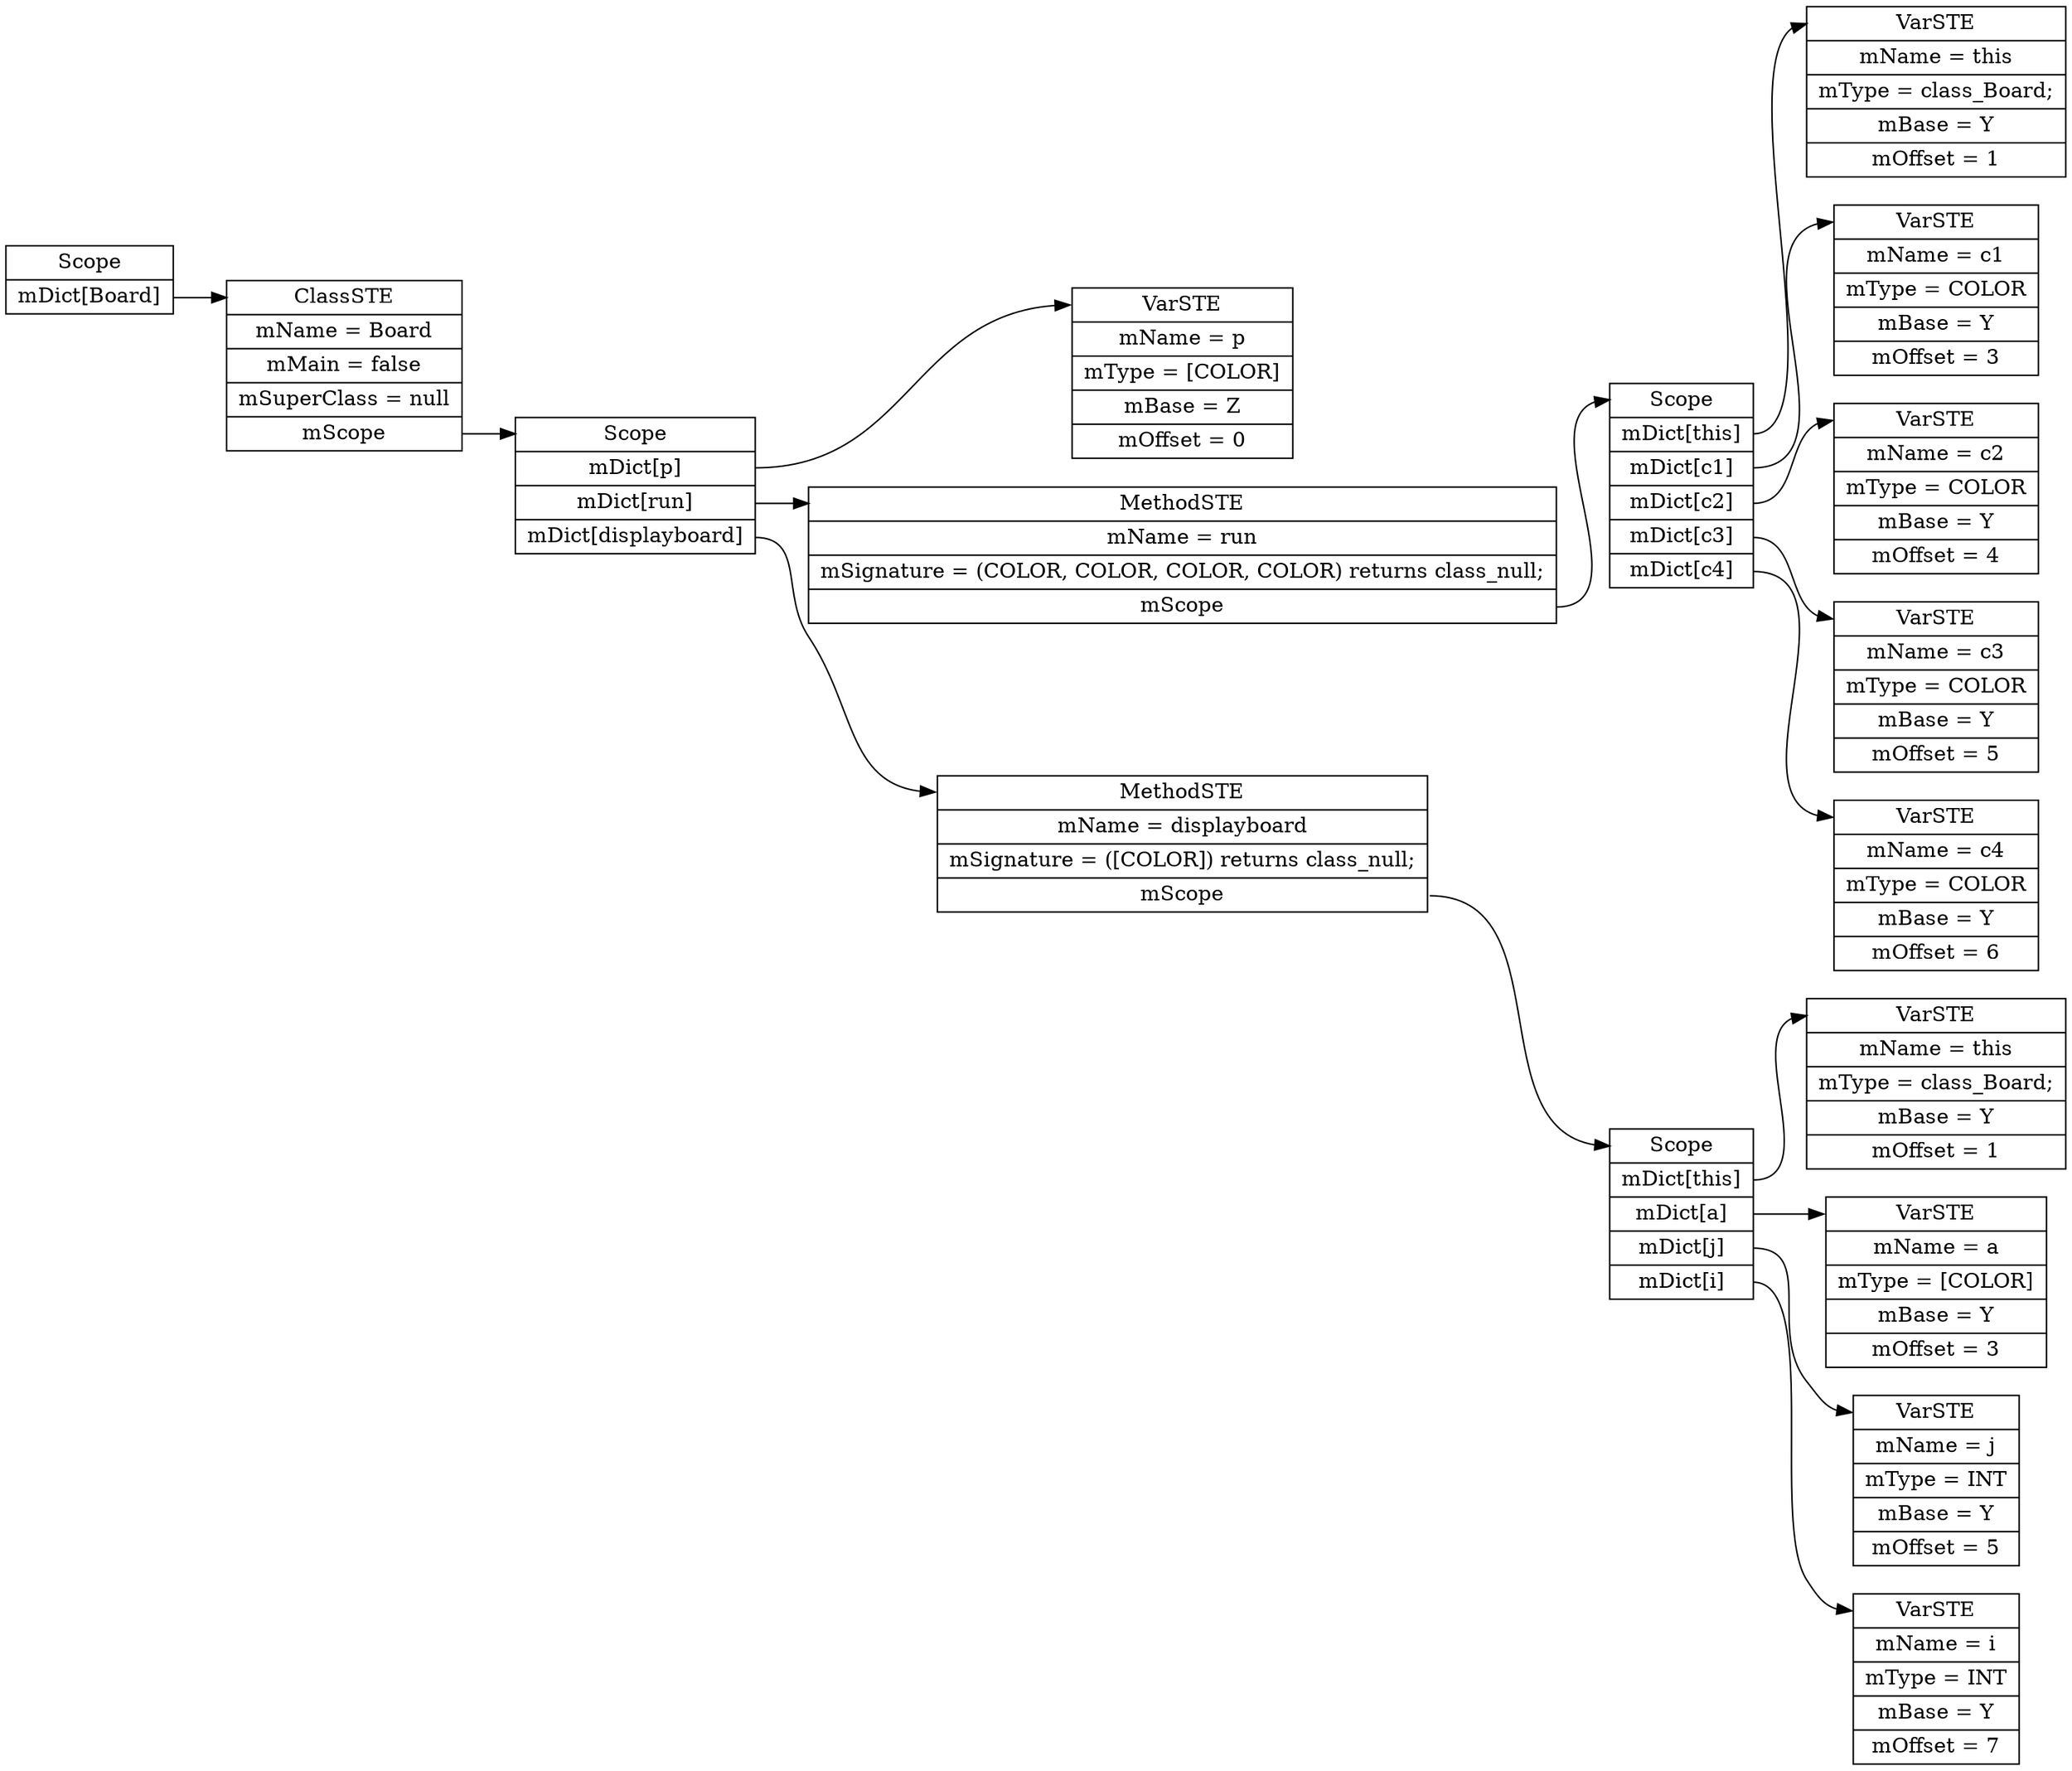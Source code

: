 digraph SymTable {
	graph [rankdir="LR"];
	node [shape=record];
	0 [label=" <f0> Scope | <f1> mDict\[Board\] "];
	0:<f1> -> 1:<f0>;
	1 [label=" <f0> ClassSTE | <f1> mName = Board| <f2> mMain = false| <f3> mSuperClass = null| <f4> mScope "];
	1:<f4> -> 2:<f0>;
	2 [label=" <f0> Scope | <f1> mDict\[p\] | <f2> mDict\[run\] | <f3> mDict\[displayboard\] "];
	2:<f1> -> 3:<f0>;
	3 [label=" <f0> VarSTE | <f1> mName = p| <f2> mType = [COLOR]| <f3> mBase = Z| <f4> mOffset = 0"];
	2:<f2> -> 4:<f0>;
	4 [label=" <f0> MethodSTE | <f1> mName = run| <f2> mSignature = (COLOR, COLOR, COLOR, COLOR) returns class_null;| <f3> mScope "];
	4:<f3> -> 5:<f0>;
	5 [label=" <f0> Scope | <f1> mDict\[this\] | <f2> mDict\[c1\] | <f3> mDict\[c2\] | <f4> mDict\[c3\] | <f5> mDict\[c4\] "];
	5:<f1> -> 6:<f0>;
	6 [label=" <f0> VarSTE | <f1> mName = this| <f2> mType = class_Board;| <f3> mBase = Y| <f4> mOffset = 1"];
	5:<f2> -> 7:<f0>;
	7 [label=" <f0> VarSTE | <f1> mName = c1| <f2> mType = COLOR| <f3> mBase = Y| <f4> mOffset = 3"];
	5:<f3> -> 8:<f0>;
	8 [label=" <f0> VarSTE | <f1> mName = c2| <f2> mType = COLOR| <f3> mBase = Y| <f4> mOffset = 4"];
	5:<f4> -> 9:<f0>;
	9 [label=" <f0> VarSTE | <f1> mName = c3| <f2> mType = COLOR| <f3> mBase = Y| <f4> mOffset = 5"];
	5:<f5> -> 10:<f0>;
	10 [label=" <f0> VarSTE | <f1> mName = c4| <f2> mType = COLOR| <f3> mBase = Y| <f4> mOffset = 6"];
	2:<f3> -> 11:<f0>;
	11 [label=" <f0> MethodSTE | <f1> mName = displayboard| <f2> mSignature = ([COLOR]) returns class_null;| <f3> mScope "];
	11:<f3> -> 12:<f0>;
	12 [label=" <f0> Scope | <f1> mDict\[this\] | <f2> mDict\[a\] | <f3> mDict\[j\] | <f4> mDict\[i\] "];
	12:<f1> -> 13:<f0>;
	13 [label=" <f0> VarSTE | <f1> mName = this| <f2> mType = class_Board;| <f3> mBase = Y| <f4> mOffset = 1"];
	12:<f2> -> 14:<f0>;
	14 [label=" <f0> VarSTE | <f1> mName = a| <f2> mType = [COLOR]| <f3> mBase = Y| <f4> mOffset = 3"];
	12:<f3> -> 15:<f0>;
	15 [label=" <f0> VarSTE | <f1> mName = j| <f2> mType = INT| <f3> mBase = Y| <f4> mOffset = 5"];
	12:<f4> -> 16:<f0>;
	16 [label=" <f0> VarSTE | <f1> mName = i| <f2> mType = INT| <f3> mBase = Y| <f4> mOffset = 7"];
}
